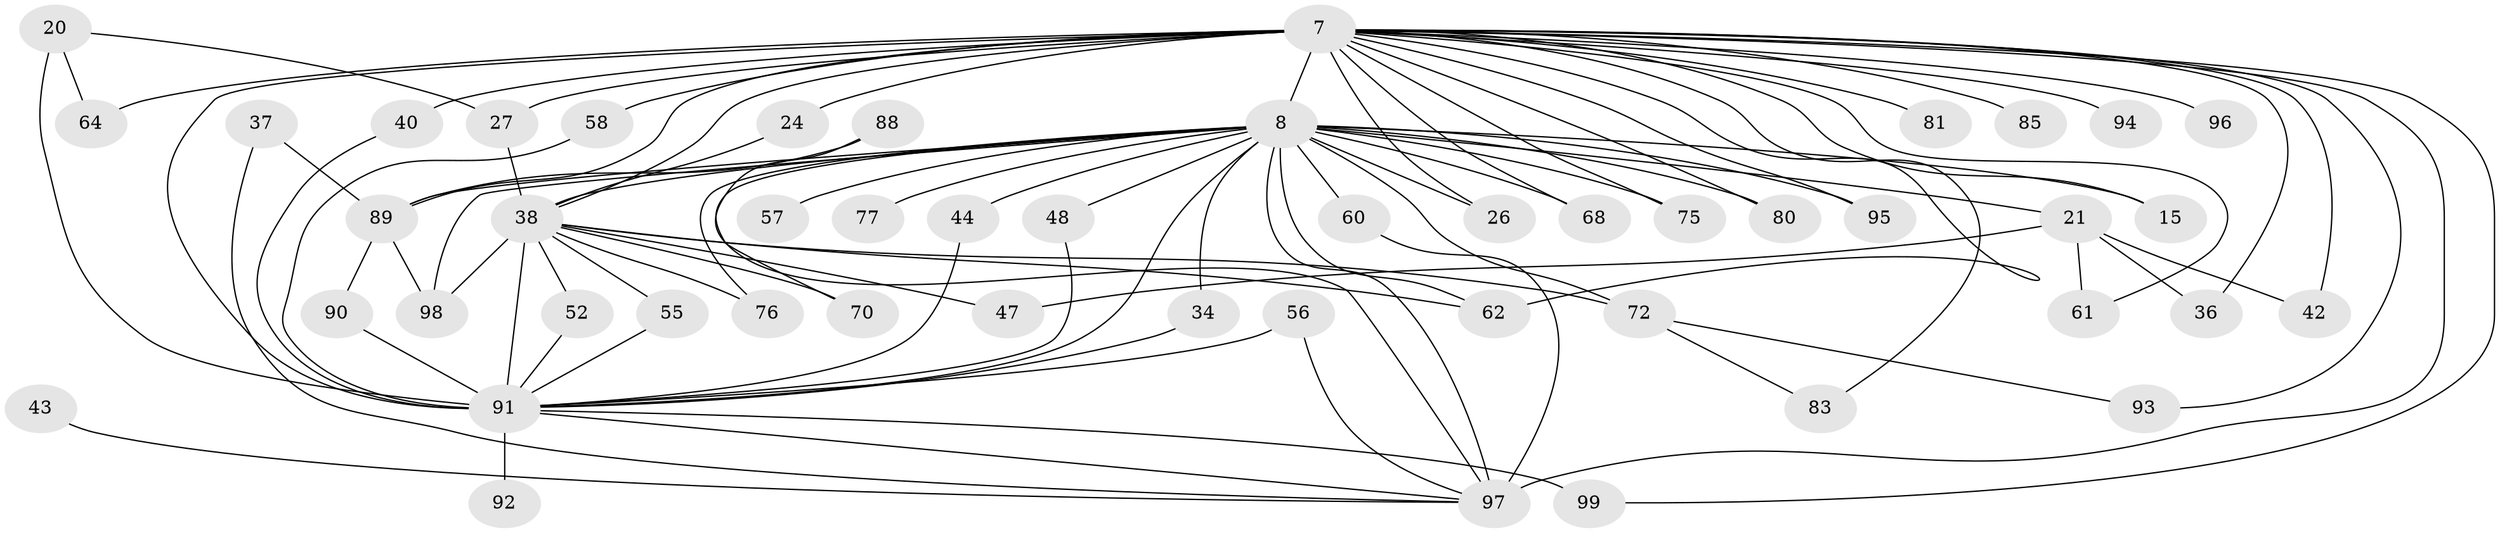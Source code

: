 // original degree distribution, {24: 0.020202020202020204, 15: 0.020202020202020204, 25: 0.020202020202020204, 19: 0.010101010101010102, 16: 0.010101010101010102, 22: 0.010101010101010102, 21: 0.010101010101010102, 3: 0.16161616161616163, 4: 0.08080808080808081, 6: 0.030303030303030304, 2: 0.5858585858585859, 5: 0.020202020202020204, 8: 0.020202020202020204}
// Generated by graph-tools (version 1.1) at 2025/43/03/09/25 04:43:42]
// undirected, 49 vertices, 90 edges
graph export_dot {
graph [start="1"]
  node [color=gray90,style=filled];
  7 [super="+5+4"];
  8 [super="+1"];
  15;
  20;
  21 [super="+16"];
  24;
  26;
  27 [super="+22"];
  34;
  36;
  37;
  38 [super="+9"];
  40 [super="+39"];
  42;
  43;
  44;
  47;
  48;
  52;
  55;
  56;
  57;
  58;
  60 [super="+50"];
  61;
  62 [super="+59+33"];
  64;
  68;
  70;
  72 [super="+69"];
  75;
  76;
  77;
  80 [super="+65+41"];
  81;
  83;
  85 [super="+45"];
  88;
  89 [super="+49+78+84+87"];
  90;
  91 [super="+54+10+53"];
  92;
  93;
  94;
  95 [super="+79"];
  96;
  97 [super="+67+86"];
  98 [super="+74"];
  99 [super="+30+71"];
  7 -- 8 [weight=8];
  7 -- 15;
  7 -- 24;
  7 -- 58;
  7 -- 62 [weight=6];
  7 -- 75;
  7 -- 81 [weight=2];
  7 -- 91 [weight=11];
  7 -- 93;
  7 -- 96 [weight=2];
  7 -- 85 [weight=3];
  7 -- 26;
  7 -- 97 [weight=8];
  7 -- 61;
  7 -- 99 [weight=2];
  7 -- 64;
  7 -- 68;
  7 -- 83;
  7 -- 94 [weight=2];
  7 -- 36;
  7 -- 38 [weight=9];
  7 -- 40 [weight=2];
  7 -- 42;
  7 -- 27;
  7 -- 80 [weight=3];
  7 -- 95;
  7 -- 89 [weight=4];
  8 -- 21 [weight=3];
  8 -- 26;
  8 -- 34;
  8 -- 48;
  8 -- 57 [weight=2];
  8 -- 70;
  8 -- 77 [weight=2];
  8 -- 95;
  8 -- 68;
  8 -- 72 [weight=3];
  8 -- 15;
  8 -- 75;
  8 -- 76;
  8 -- 98;
  8 -- 44;
  8 -- 60 [weight=2];
  8 -- 38 [weight=4];
  8 -- 62 [weight=2];
  8 -- 89 [weight=3];
  8 -- 91 [weight=5];
  8 -- 80;
  8 -- 97;
  20 -- 27;
  20 -- 64;
  20 -- 91 [weight=2];
  21 -- 47;
  21 -- 36;
  21 -- 42;
  21 -- 61;
  24 -- 38;
  27 -- 38;
  34 -- 91;
  37 -- 97;
  37 -- 89;
  38 -- 70;
  38 -- 72;
  38 -- 76;
  38 -- 47;
  38 -- 52;
  38 -- 55;
  38 -- 62 [weight=2];
  38 -- 98;
  38 -- 91 [weight=4];
  40 -- 91;
  43 -- 97 [weight=2];
  44 -- 91;
  48 -- 91;
  52 -- 91;
  55 -- 91;
  56 -- 91;
  56 -- 97;
  58 -- 91;
  60 -- 97;
  72 -- 83;
  72 -- 93;
  88 -- 97;
  88 -- 89;
  89 -- 90;
  89 -- 98;
  90 -- 91;
  91 -- 92 [weight=2];
  91 -- 99 [weight=3];
  91 -- 97 [weight=2];
}
